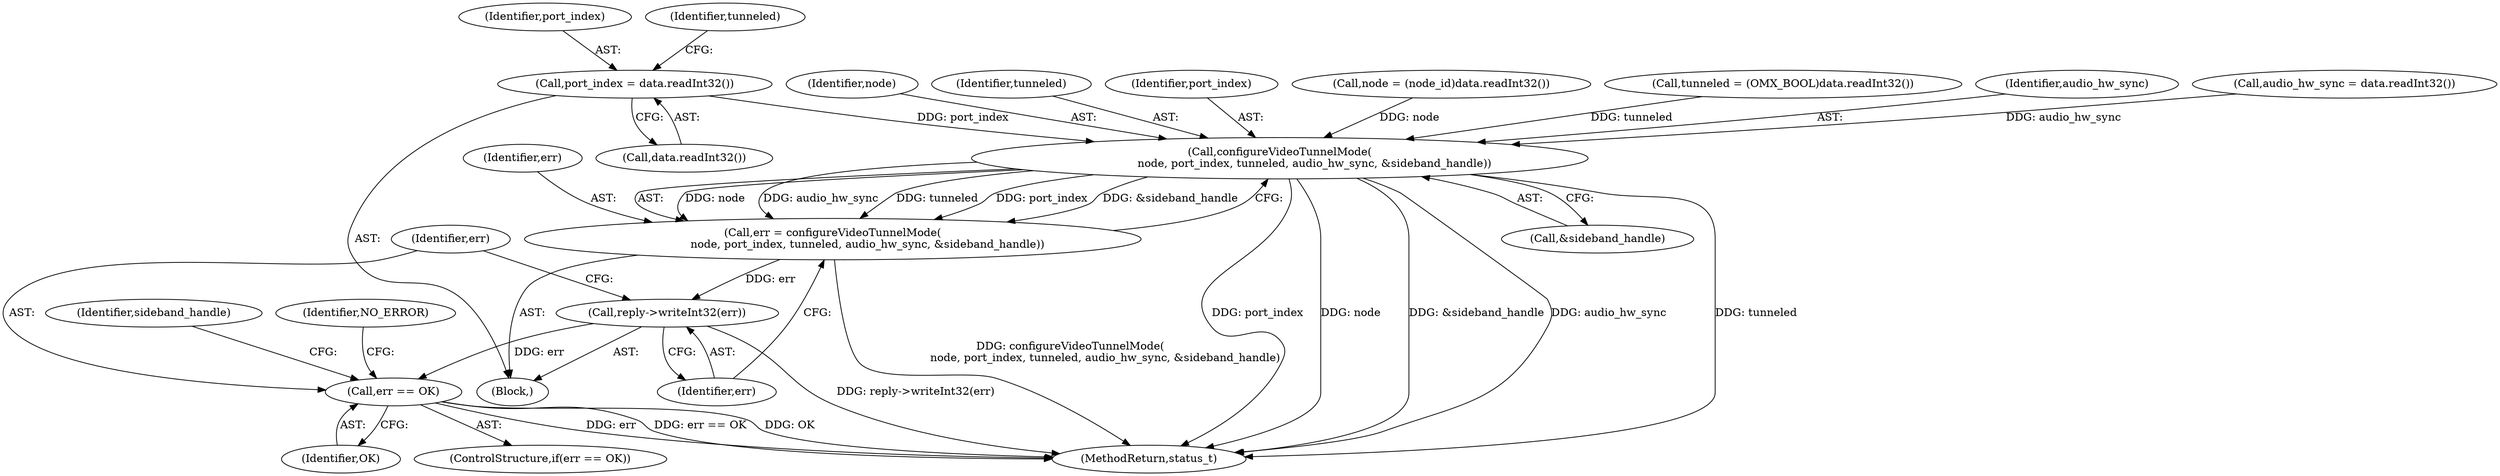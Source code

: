 digraph "0_Android_0bb5ced60304da7f61478ffd359e7ba65d72f181@API" {
"1001044" [label="(Call,port_index = data.readInt32())"];
"1001064" [label="(Call,configureVideoTunnelMode(\n                    node, port_index, tunneled, audio_hw_sync, &sideband_handle))"];
"1001062" [label="(Call,err = configureVideoTunnelMode(\n                    node, port_index, tunneled, audio_hw_sync, &sideband_handle))"];
"1001071" [label="(Call,reply->writeInt32(err))"];
"1001074" [label="(Call,err == OK)"];
"1001065" [label="(Identifier,node)"];
"1001062" [label="(Call,err = configureVideoTunnelMode(\n                    node, port_index, tunneled, audio_hw_sync, &sideband_handle))"];
"1001081" [label="(Identifier,NO_ERROR)"];
"1001071" [label="(Call,reply->writeInt32(err))"];
"1001032" [label="(Block,)"];
"1001067" [label="(Identifier,tunneled)"];
"1001072" [label="(Identifier,err)"];
"1001073" [label="(ControlStructure,if(err == OK))"];
"1001064" [label="(Call,configureVideoTunnelMode(\n                    node, port_index, tunneled, audio_hw_sync, &sideband_handle))"];
"1001045" [label="(Identifier,port_index)"];
"1001075" [label="(Identifier,err)"];
"1001069" [label="(Call,&sideband_handle)"];
"1001049" [label="(Identifier,tunneled)"];
"1001074" [label="(Call,err == OK)"];
"1001076" [label="(Identifier,OK)"];
"1001066" [label="(Identifier,port_index)"];
"1001038" [label="(Call,node = (node_id)data.readInt32())"];
"1001048" [label="(Call,tunneled = (OMX_BOOL)data.readInt32())"];
"1001079" [label="(Identifier,sideband_handle)"];
"1001063" [label="(Identifier,err)"];
"1001068" [label="(Identifier,audio_hw_sync)"];
"1001054" [label="(Call,audio_hw_sync = data.readInt32())"];
"1001044" [label="(Call,port_index = data.readInt32())"];
"1001046" [label="(Call,data.readInt32())"];
"1001353" [label="(MethodReturn,status_t)"];
"1001044" -> "1001032"  [label="AST: "];
"1001044" -> "1001046"  [label="CFG: "];
"1001045" -> "1001044"  [label="AST: "];
"1001046" -> "1001044"  [label="AST: "];
"1001049" -> "1001044"  [label="CFG: "];
"1001044" -> "1001064"  [label="DDG: port_index"];
"1001064" -> "1001062"  [label="AST: "];
"1001064" -> "1001069"  [label="CFG: "];
"1001065" -> "1001064"  [label="AST: "];
"1001066" -> "1001064"  [label="AST: "];
"1001067" -> "1001064"  [label="AST: "];
"1001068" -> "1001064"  [label="AST: "];
"1001069" -> "1001064"  [label="AST: "];
"1001062" -> "1001064"  [label="CFG: "];
"1001064" -> "1001353"  [label="DDG: port_index"];
"1001064" -> "1001353"  [label="DDG: node"];
"1001064" -> "1001353"  [label="DDG: &sideband_handle"];
"1001064" -> "1001353"  [label="DDG: audio_hw_sync"];
"1001064" -> "1001353"  [label="DDG: tunneled"];
"1001064" -> "1001062"  [label="DDG: node"];
"1001064" -> "1001062"  [label="DDG: audio_hw_sync"];
"1001064" -> "1001062"  [label="DDG: tunneled"];
"1001064" -> "1001062"  [label="DDG: port_index"];
"1001064" -> "1001062"  [label="DDG: &sideband_handle"];
"1001038" -> "1001064"  [label="DDG: node"];
"1001048" -> "1001064"  [label="DDG: tunneled"];
"1001054" -> "1001064"  [label="DDG: audio_hw_sync"];
"1001062" -> "1001032"  [label="AST: "];
"1001063" -> "1001062"  [label="AST: "];
"1001072" -> "1001062"  [label="CFG: "];
"1001062" -> "1001353"  [label="DDG: configureVideoTunnelMode(\n                    node, port_index, tunneled, audio_hw_sync, &sideband_handle)"];
"1001062" -> "1001071"  [label="DDG: err"];
"1001071" -> "1001032"  [label="AST: "];
"1001071" -> "1001072"  [label="CFG: "];
"1001072" -> "1001071"  [label="AST: "];
"1001075" -> "1001071"  [label="CFG: "];
"1001071" -> "1001353"  [label="DDG: reply->writeInt32(err)"];
"1001071" -> "1001074"  [label="DDG: err"];
"1001074" -> "1001073"  [label="AST: "];
"1001074" -> "1001076"  [label="CFG: "];
"1001075" -> "1001074"  [label="AST: "];
"1001076" -> "1001074"  [label="AST: "];
"1001079" -> "1001074"  [label="CFG: "];
"1001081" -> "1001074"  [label="CFG: "];
"1001074" -> "1001353"  [label="DDG: err"];
"1001074" -> "1001353"  [label="DDG: err == OK"];
"1001074" -> "1001353"  [label="DDG: OK"];
}
